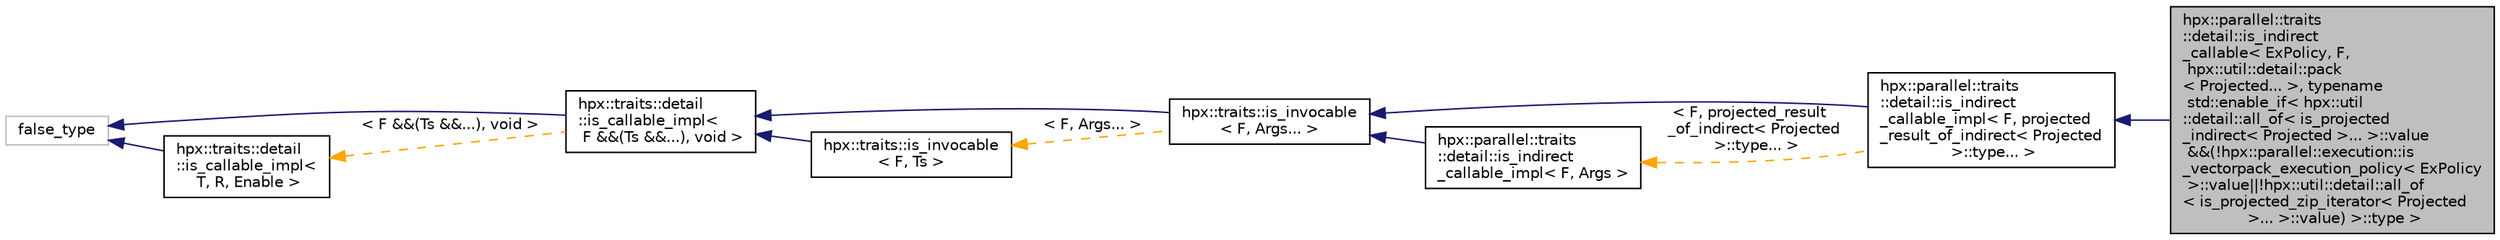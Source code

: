digraph "hpx::parallel::traits::detail::is_indirect_callable&lt; ExPolicy, F, hpx::util::detail::pack&lt; Projected... &gt;, typename std::enable_if&lt; hpx::util::detail::all_of&lt; is_projected_indirect&lt; Projected &gt;... &gt;::value &amp;&amp;(!hpx::parallel::execution::is_vectorpack_execution_policy&lt; ExPolicy &gt;::value||!hpx::util::detail::all_of&lt; is_projected_zip_iterator&lt; Projected &gt;... &gt;::value) &gt;::type &gt;"
{
  edge [fontname="Helvetica",fontsize="10",labelfontname="Helvetica",labelfontsize="10"];
  node [fontname="Helvetica",fontsize="10",shape=record];
  rankdir="LR";
  Node0 [label="hpx::parallel::traits\l::detail::is_indirect\l_callable\< ExPolicy, F,\l hpx::util::detail::pack\l\< Projected... \>, typename\l std::enable_if\< hpx::util\l::detail::all_of\< is_projected\l_indirect\< Projected \>... \>::value\l &&(!hpx::parallel::execution::is\l_vectorpack_execution_policy\< ExPolicy\l \>::value\|\|!hpx::util::detail::all_of\l\< is_projected_zip_iterator\< Projected\l \>... \>::value) \>::type \>",height=0.2,width=0.4,color="black", fillcolor="grey75", style="filled", fontcolor="black"];
  Node1 -> Node0 [dir="back",color="midnightblue",fontsize="10",style="solid",fontname="Helvetica"];
  Node1 [label="hpx::parallel::traits\l::detail::is_indirect\l_callable_impl\< F, projected\l_result_of_indirect\< Projected\l \>::type... \>",height=0.2,width=0.4,color="black", fillcolor="white", style="filled",URL="$d0/d45/structhpx_1_1parallel_1_1traits_1_1detail_1_1is__indirect__callable__impl.html"];
  Node2 -> Node1 [dir="back",color="midnightblue",fontsize="10",style="solid",fontname="Helvetica"];
  Node2 [label="hpx::traits::is_invocable\l\< F, Args... \>",height=0.2,width=0.4,color="black", fillcolor="white", style="filled",URL="$d1/d49/structhpx_1_1traits_1_1is__invocable.html"];
  Node3 -> Node2 [dir="back",color="midnightblue",fontsize="10",style="solid",fontname="Helvetica"];
  Node3 [label="hpx::traits::detail\l::is_callable_impl\<\l F &&(Ts &&...), void \>",height=0.2,width=0.4,color="black", fillcolor="white", style="filled",URL="$d2/d40/structhpx_1_1traits_1_1detail_1_1is__callable__impl.html"];
  Node4 -> Node3 [dir="back",color="midnightblue",fontsize="10",style="solid",fontname="Helvetica"];
  Node4 [label="false_type",height=0.2,width=0.4,color="grey75", fillcolor="white", style="filled"];
  Node5 -> Node3 [dir="back",color="orange",fontsize="10",style="dashed",label=" \< F &&(Ts &&...), void \>" ,fontname="Helvetica"];
  Node5 [label="hpx::traits::detail\l::is_callable_impl\<\l T, R, Enable \>",height=0.2,width=0.4,color="black", fillcolor="white", style="filled",URL="$d2/d40/structhpx_1_1traits_1_1detail_1_1is__callable__impl.html"];
  Node4 -> Node5 [dir="back",color="midnightblue",fontsize="10",style="solid",fontname="Helvetica"];
  Node6 -> Node2 [dir="back",color="orange",fontsize="10",style="dashed",label=" \< F, Args... \>" ,fontname="Helvetica"];
  Node6 [label="hpx::traits::is_invocable\l\< F, Ts \>",height=0.2,width=0.4,color="black", fillcolor="white", style="filled",URL="$d1/d49/structhpx_1_1traits_1_1is__invocable.html"];
  Node3 -> Node6 [dir="back",color="midnightblue",fontsize="10",style="solid",fontname="Helvetica"];
  Node7 -> Node1 [dir="back",color="orange",fontsize="10",style="dashed",label=" \< F, projected_result\l_of_indirect\< Projected\l \>::type... \>" ,fontname="Helvetica"];
  Node7 [label="hpx::parallel::traits\l::detail::is_indirect\l_callable_impl\< F, Args \>",height=0.2,width=0.4,color="black", fillcolor="white", style="filled",URL="$d0/d45/structhpx_1_1parallel_1_1traits_1_1detail_1_1is__indirect__callable__impl.html"];
  Node2 -> Node7 [dir="back",color="midnightblue",fontsize="10",style="solid",fontname="Helvetica"];
}
